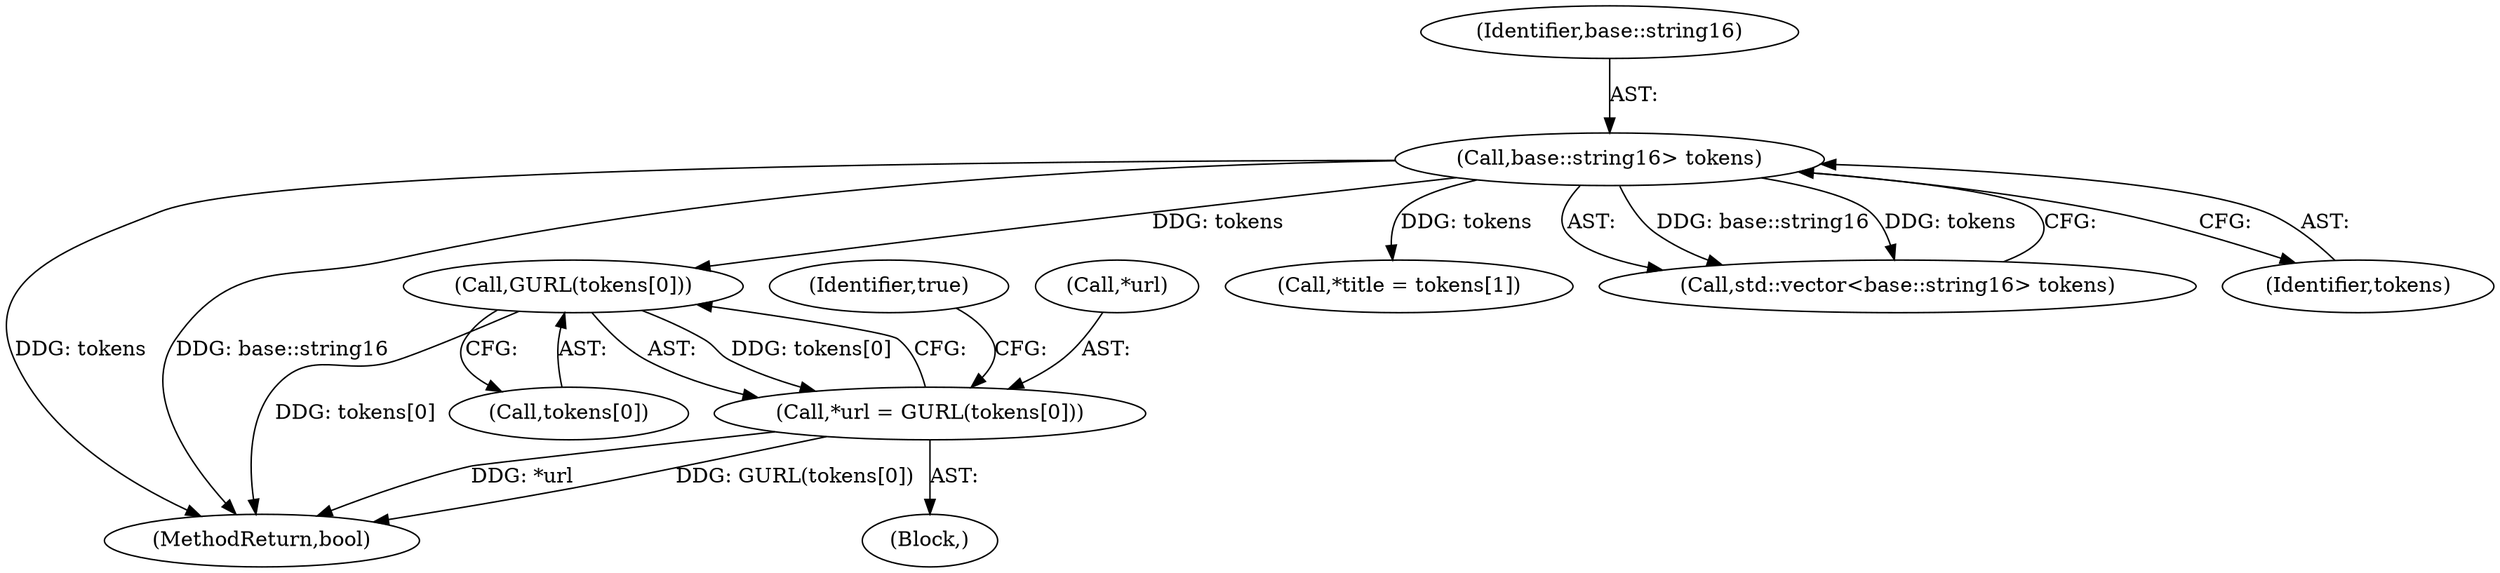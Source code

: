 digraph "0_Chrome_1161a49d663dd395bd639549c2dfe7324f847938_8@array" {
"1000171" [label="(Call,GURL(tokens[0]))"];
"1000136" [label="(Call,base::string16> tokens)"];
"1000168" [label="(Call,*url = GURL(tokens[0]))"];
"1000157" [label="(Call,*title = tokens[1])"];
"1000221" [label="(MethodReturn,bool)"];
"1000134" [label="(Call,std::vector<base::string16> tokens)"];
"1000176" [label="(Identifier,true)"];
"1000171" [label="(Call,GURL(tokens[0]))"];
"1000138" [label="(Identifier,tokens)"];
"1000152" [label="(Block,)"];
"1000168" [label="(Call,*url = GURL(tokens[0]))"];
"1000169" [label="(Call,*url)"];
"1000172" [label="(Call,tokens[0])"];
"1000136" [label="(Call,base::string16> tokens)"];
"1000137" [label="(Identifier,base::string16)"];
"1000171" -> "1000168"  [label="AST: "];
"1000171" -> "1000172"  [label="CFG: "];
"1000172" -> "1000171"  [label="AST: "];
"1000168" -> "1000171"  [label="CFG: "];
"1000171" -> "1000221"  [label="DDG: tokens[0]"];
"1000171" -> "1000168"  [label="DDG: tokens[0]"];
"1000136" -> "1000171"  [label="DDG: tokens"];
"1000136" -> "1000134"  [label="AST: "];
"1000136" -> "1000138"  [label="CFG: "];
"1000137" -> "1000136"  [label="AST: "];
"1000138" -> "1000136"  [label="AST: "];
"1000134" -> "1000136"  [label="CFG: "];
"1000136" -> "1000221"  [label="DDG: tokens"];
"1000136" -> "1000221"  [label="DDG: base::string16"];
"1000136" -> "1000134"  [label="DDG: base::string16"];
"1000136" -> "1000134"  [label="DDG: tokens"];
"1000136" -> "1000157"  [label="DDG: tokens"];
"1000168" -> "1000152"  [label="AST: "];
"1000169" -> "1000168"  [label="AST: "];
"1000176" -> "1000168"  [label="CFG: "];
"1000168" -> "1000221"  [label="DDG: *url"];
"1000168" -> "1000221"  [label="DDG: GURL(tokens[0])"];
}
